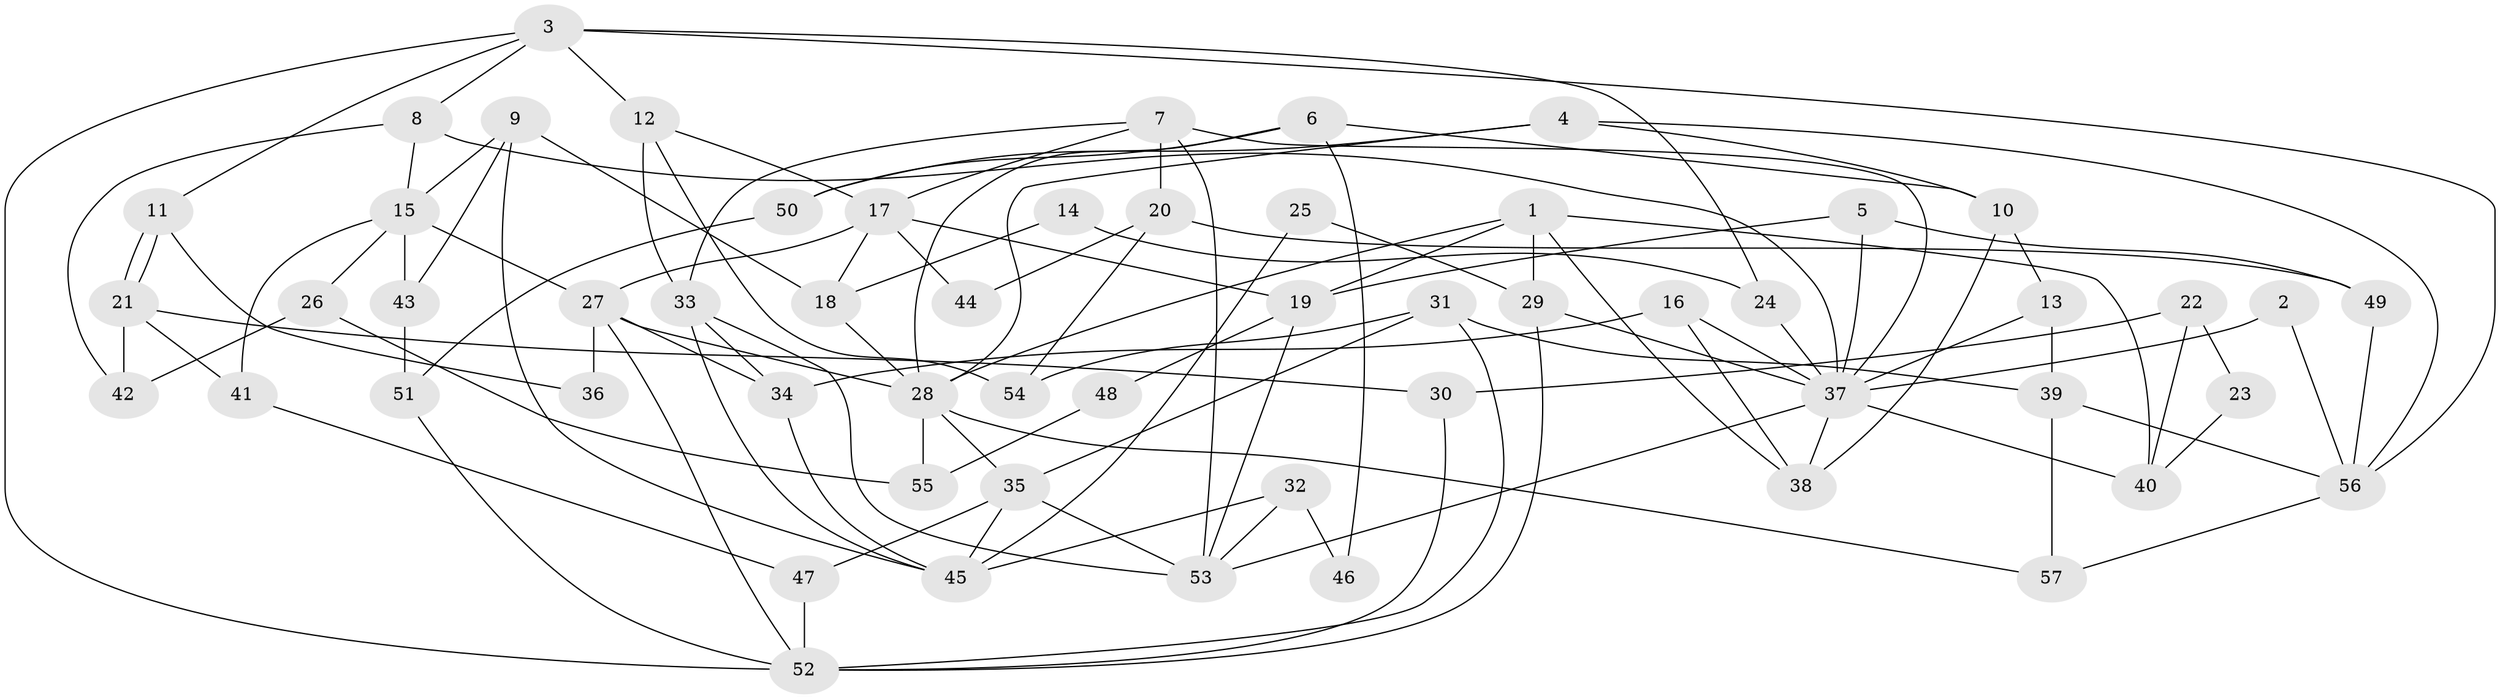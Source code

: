 // coarse degree distribution, {6: 0.08571428571428572, 10: 0.05714285714285714, 4: 0.2, 3: 0.2571428571428571, 2: 0.2, 8: 0.05714285714285714, 5: 0.11428571428571428, 9: 0.02857142857142857}
// Generated by graph-tools (version 1.1) at 2025/51/03/04/25 22:51:17]
// undirected, 57 vertices, 114 edges
graph export_dot {
  node [color=gray90,style=filled];
  1;
  2;
  3;
  4;
  5;
  6;
  7;
  8;
  9;
  10;
  11;
  12;
  13;
  14;
  15;
  16;
  17;
  18;
  19;
  20;
  21;
  22;
  23;
  24;
  25;
  26;
  27;
  28;
  29;
  30;
  31;
  32;
  33;
  34;
  35;
  36;
  37;
  38;
  39;
  40;
  41;
  42;
  43;
  44;
  45;
  46;
  47;
  48;
  49;
  50;
  51;
  52;
  53;
  54;
  55;
  56;
  57;
  1 -- 38;
  1 -- 29;
  1 -- 19;
  1 -- 28;
  1 -- 40;
  2 -- 56;
  2 -- 37;
  3 -- 12;
  3 -- 8;
  3 -- 11;
  3 -- 24;
  3 -- 52;
  3 -- 56;
  4 -- 28;
  4 -- 56;
  4 -- 10;
  4 -- 50;
  5 -- 37;
  5 -- 19;
  5 -- 49;
  6 -- 28;
  6 -- 10;
  6 -- 46;
  6 -- 50;
  7 -- 17;
  7 -- 53;
  7 -- 20;
  7 -- 33;
  7 -- 37;
  8 -- 37;
  8 -- 15;
  8 -- 42;
  9 -- 43;
  9 -- 18;
  9 -- 15;
  9 -- 45;
  10 -- 38;
  10 -- 13;
  11 -- 21;
  11 -- 21;
  11 -- 36;
  12 -- 33;
  12 -- 54;
  12 -- 17;
  13 -- 37;
  13 -- 39;
  14 -- 24;
  14 -- 18;
  15 -- 27;
  15 -- 26;
  15 -- 41;
  15 -- 43;
  16 -- 37;
  16 -- 34;
  16 -- 38;
  17 -- 19;
  17 -- 18;
  17 -- 27;
  17 -- 44;
  18 -- 28;
  19 -- 53;
  19 -- 48;
  20 -- 49;
  20 -- 44;
  20 -- 54;
  21 -- 41;
  21 -- 30;
  21 -- 42;
  22 -- 40;
  22 -- 30;
  22 -- 23;
  23 -- 40;
  24 -- 37;
  25 -- 45;
  25 -- 29;
  26 -- 42;
  26 -- 55;
  27 -- 28;
  27 -- 34;
  27 -- 36;
  27 -- 52;
  28 -- 35;
  28 -- 55;
  28 -- 57;
  29 -- 52;
  29 -- 37;
  30 -- 52;
  31 -- 39;
  31 -- 52;
  31 -- 35;
  31 -- 54;
  32 -- 53;
  32 -- 45;
  32 -- 46;
  33 -- 45;
  33 -- 34;
  33 -- 53;
  34 -- 45;
  35 -- 45;
  35 -- 47;
  35 -- 53;
  37 -- 53;
  37 -- 38;
  37 -- 40;
  39 -- 56;
  39 -- 57;
  41 -- 47;
  43 -- 51;
  47 -- 52;
  48 -- 55;
  49 -- 56;
  50 -- 51;
  51 -- 52;
  56 -- 57;
}
